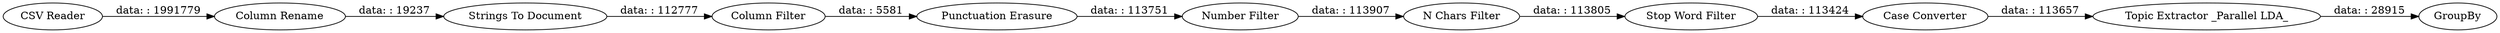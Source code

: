 digraph {
	"6662324419194240690_1" [label="CSV Reader"]
	"55725119465475170_1" [label="Column Rename"]
	"55725119465475170_3" [label="Column Filter"]
	"6662324419194240690_288" [label=GroupBy]
	"55725119465475170_2" [label="Strings To Document"]
	"55725119465475170_8" [label="Case Converter"]
	"55725119465475170_5" [label="Number Filter"]
	"55725119465475170_6" [label="N Chars Filter"]
	"55725119465475170_7" [label="Stop Word Filter"]
	"55725119465475170_4" [label="Punctuation Erasure"]
	"6662324419194240690_291" [label="Topic Extractor _Parallel LDA_"]
	"55725119465475170_4" -> "55725119465475170_5" [label="data: : 113751"]
	"55725119465475170_3" -> "55725119465475170_4" [label="data: : 5581"]
	"55725119465475170_5" -> "55725119465475170_6" [label="data: : 113907"]
	"55725119465475170_7" -> "55725119465475170_8" [label="data: : 113424"]
	"55725119465475170_8" -> "6662324419194240690_291" [label="data: : 113657"]
	"6662324419194240690_291" -> "6662324419194240690_288" [label="data: : 28915"]
	"55725119465475170_1" -> "55725119465475170_2" [label="data: : 19237"]
	"55725119465475170_2" -> "55725119465475170_3" [label="data: : 112777"]
	"55725119465475170_6" -> "55725119465475170_7" [label="data: : 113805"]
	"6662324419194240690_1" -> "55725119465475170_1" [label="data: : 1991779"]
	rankdir=LR
}
